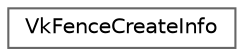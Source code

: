 digraph "类继承关系图"
{
 // LATEX_PDF_SIZE
  bgcolor="transparent";
  edge [fontname=Helvetica,fontsize=10,labelfontname=Helvetica,labelfontsize=10];
  node [fontname=Helvetica,fontsize=10,shape=box,height=0.2,width=0.4];
  rankdir="LR";
  Node0 [id="Node000000",label="VkFenceCreateInfo",height=0.2,width=0.4,color="grey40", fillcolor="white", style="filled",URL="$struct_vk_fence_create_info.html",tooltip=" "];
}
